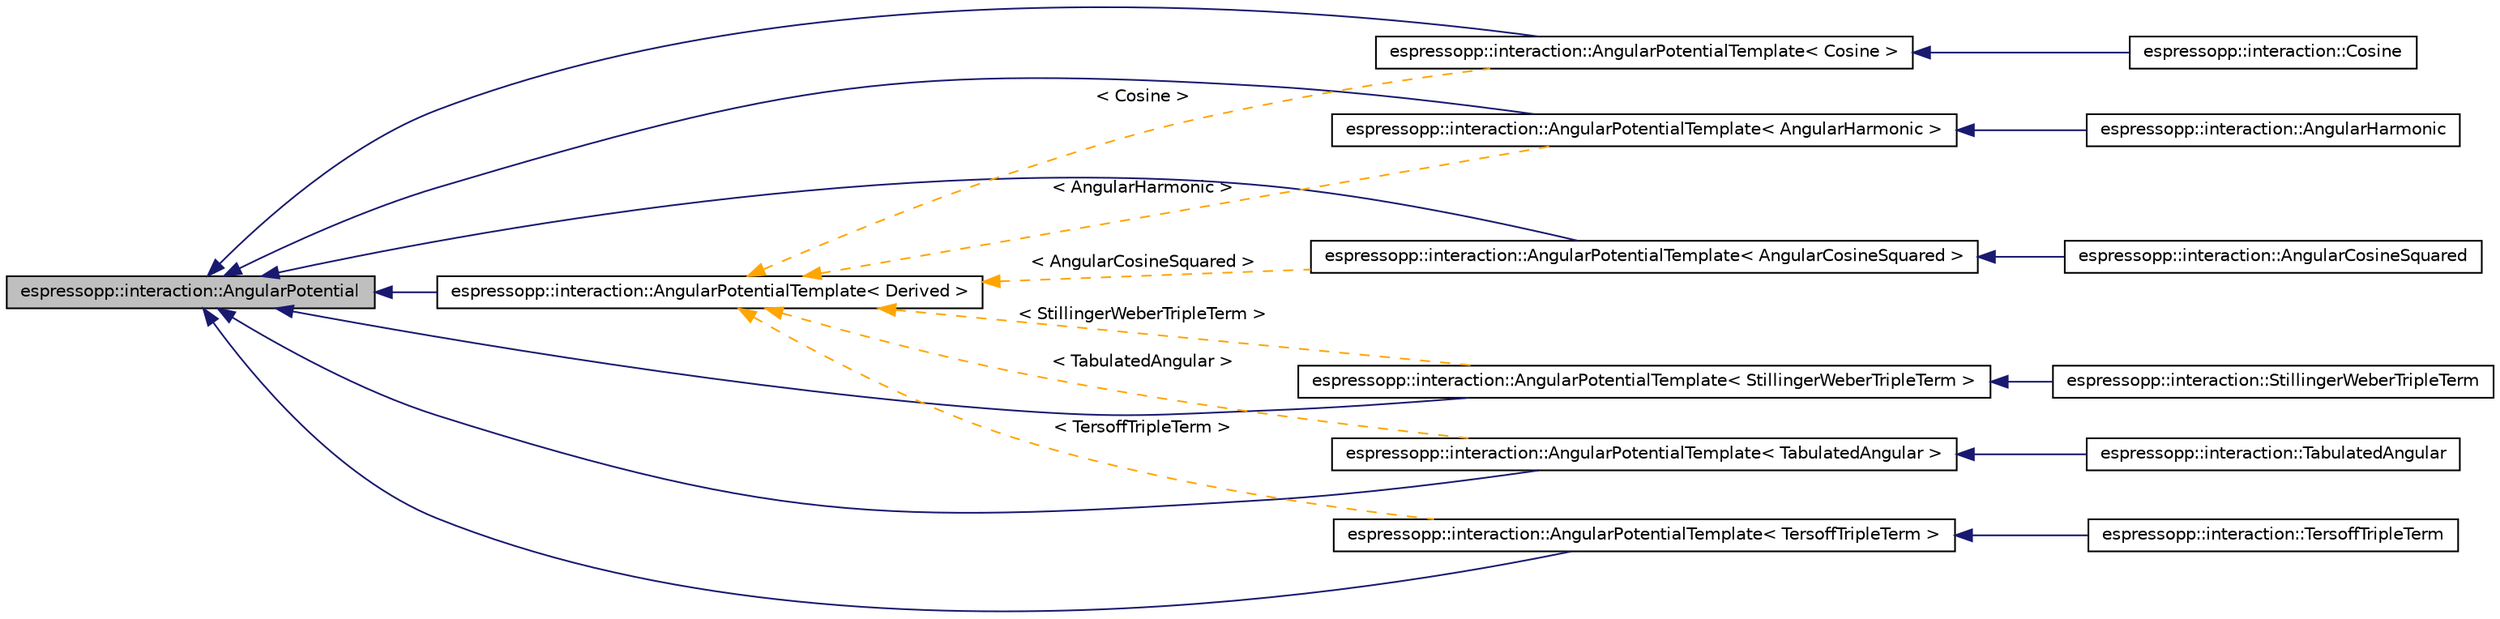 digraph G
{
  edge [fontname="Helvetica",fontsize="10",labelfontname="Helvetica",labelfontsize="10"];
  node [fontname="Helvetica",fontsize="10",shape=record];
  rankdir="LR";
  Node1 [label="espressopp::interaction::AngularPotential",height=0.2,width=0.4,color="black", fillcolor="grey75", style="filled" fontcolor="black"];
  Node1 -> Node2 [dir="back",color="midnightblue",fontsize="10",style="solid",fontname="Helvetica"];
  Node2 [label="espressopp::interaction::AngularPotentialTemplate\< AngularCosineSquared \>",height=0.2,width=0.4,color="black", fillcolor="white", style="filled",URL="$classespressopp_1_1interaction_1_1AngularPotentialTemplate.html"];
  Node2 -> Node3 [dir="back",color="midnightblue",fontsize="10",style="solid",fontname="Helvetica"];
  Node3 [label="espressopp::interaction::AngularCosineSquared",height=0.2,width=0.4,color="black", fillcolor="white", style="filled",URL="$classespressopp_1_1interaction_1_1AngularCosineSquared.html",tooltip="This class provides methods to compute forces and energies of the AngularCosineSquared angular potent..."];
  Node1 -> Node4 [dir="back",color="midnightblue",fontsize="10",style="solid",fontname="Helvetica"];
  Node4 [label="espressopp::interaction::AngularPotentialTemplate\< AngularHarmonic \>",height=0.2,width=0.4,color="black", fillcolor="white", style="filled",URL="$classespressopp_1_1interaction_1_1AngularPotentialTemplate.html"];
  Node4 -> Node5 [dir="back",color="midnightblue",fontsize="10",style="solid",fontname="Helvetica"];
  Node5 [label="espressopp::interaction::AngularHarmonic",height=0.2,width=0.4,color="black", fillcolor="white", style="filled",URL="$classespressopp_1_1interaction_1_1AngularHarmonic.html",tooltip="This class provides methods to compute forces and energies of the AngularHarmonic angular potential..."];
  Node1 -> Node6 [dir="back",color="midnightblue",fontsize="10",style="solid",fontname="Helvetica"];
  Node6 [label="espressopp::interaction::AngularPotentialTemplate\< Cosine \>",height=0.2,width=0.4,color="black", fillcolor="white", style="filled",URL="$classespressopp_1_1interaction_1_1AngularPotentialTemplate.html"];
  Node6 -> Node7 [dir="back",color="midnightblue",fontsize="10",style="solid",fontname="Helvetica"];
  Node7 [label="espressopp::interaction::Cosine",height=0.2,width=0.4,color="black", fillcolor="white", style="filled",URL="$classespressopp_1_1interaction_1_1Cosine.html",tooltip="This class provides methods to compute forces and energies of the Cosine angular potential."];
  Node1 -> Node8 [dir="back",color="midnightblue",fontsize="10",style="solid",fontname="Helvetica"];
  Node8 [label="espressopp::interaction::AngularPotentialTemplate\< StillingerWeberTripleTerm \>",height=0.2,width=0.4,color="black", fillcolor="white", style="filled",URL="$classespressopp_1_1interaction_1_1AngularPotentialTemplate.html"];
  Node8 -> Node9 [dir="back",color="midnightblue",fontsize="10",style="solid",fontname="Helvetica"];
  Node9 [label="espressopp::interaction::StillingerWeberTripleTerm",height=0.2,width=0.4,color="black", fillcolor="white", style="filled",URL="$classespressopp_1_1interaction_1_1StillingerWeberTripleTerm.html"];
  Node1 -> Node10 [dir="back",color="midnightblue",fontsize="10",style="solid",fontname="Helvetica"];
  Node10 [label="espressopp::interaction::AngularPotentialTemplate\< TabulatedAngular \>",height=0.2,width=0.4,color="black", fillcolor="white", style="filled",URL="$classespressopp_1_1interaction_1_1AngularPotentialTemplate.html"];
  Node10 -> Node11 [dir="back",color="midnightblue",fontsize="10",style="solid",fontname="Helvetica"];
  Node11 [label="espressopp::interaction::TabulatedAngular",height=0.2,width=0.4,color="black", fillcolor="white", style="filled",URL="$classespressopp_1_1interaction_1_1TabulatedAngular.html"];
  Node1 -> Node12 [dir="back",color="midnightblue",fontsize="10",style="solid",fontname="Helvetica"];
  Node12 [label="espressopp::interaction::AngularPotentialTemplate\< TersoffTripleTerm \>",height=0.2,width=0.4,color="black", fillcolor="white", style="filled",URL="$classespressopp_1_1interaction_1_1AngularPotentialTemplate.html"];
  Node12 -> Node13 [dir="back",color="midnightblue",fontsize="10",style="solid",fontname="Helvetica"];
  Node13 [label="espressopp::interaction::TersoffTripleTerm",height=0.2,width=0.4,color="black", fillcolor="white", style="filled",URL="$classespressopp_1_1interaction_1_1TersoffTripleTerm.html"];
  Node1 -> Node14 [dir="back",color="midnightblue",fontsize="10",style="solid",fontname="Helvetica"];
  Node14 [label="espressopp::interaction::AngularPotentialTemplate\< Derived \>",height=0.2,width=0.4,color="black", fillcolor="white", style="filled",URL="$classespressopp_1_1interaction_1_1AngularPotentialTemplate.html",tooltip="Provides a template for the simple implementation of a shifted, absolute distance dependent potential..."];
  Node14 -> Node6 [dir="back",color="orange",fontsize="10",style="dashed",label=" \< Cosine \>" ,fontname="Helvetica"];
  Node14 -> Node10 [dir="back",color="orange",fontsize="10",style="dashed",label=" \< TabulatedAngular \>" ,fontname="Helvetica"];
  Node14 -> Node4 [dir="back",color="orange",fontsize="10",style="dashed",label=" \< AngularHarmonic \>" ,fontname="Helvetica"];
  Node14 -> Node8 [dir="back",color="orange",fontsize="10",style="dashed",label=" \< StillingerWeberTripleTerm \>" ,fontname="Helvetica"];
  Node14 -> Node2 [dir="back",color="orange",fontsize="10",style="dashed",label=" \< AngularCosineSquared \>" ,fontname="Helvetica"];
  Node14 -> Node12 [dir="back",color="orange",fontsize="10",style="dashed",label=" \< TersoffTripleTerm \>" ,fontname="Helvetica"];
}
